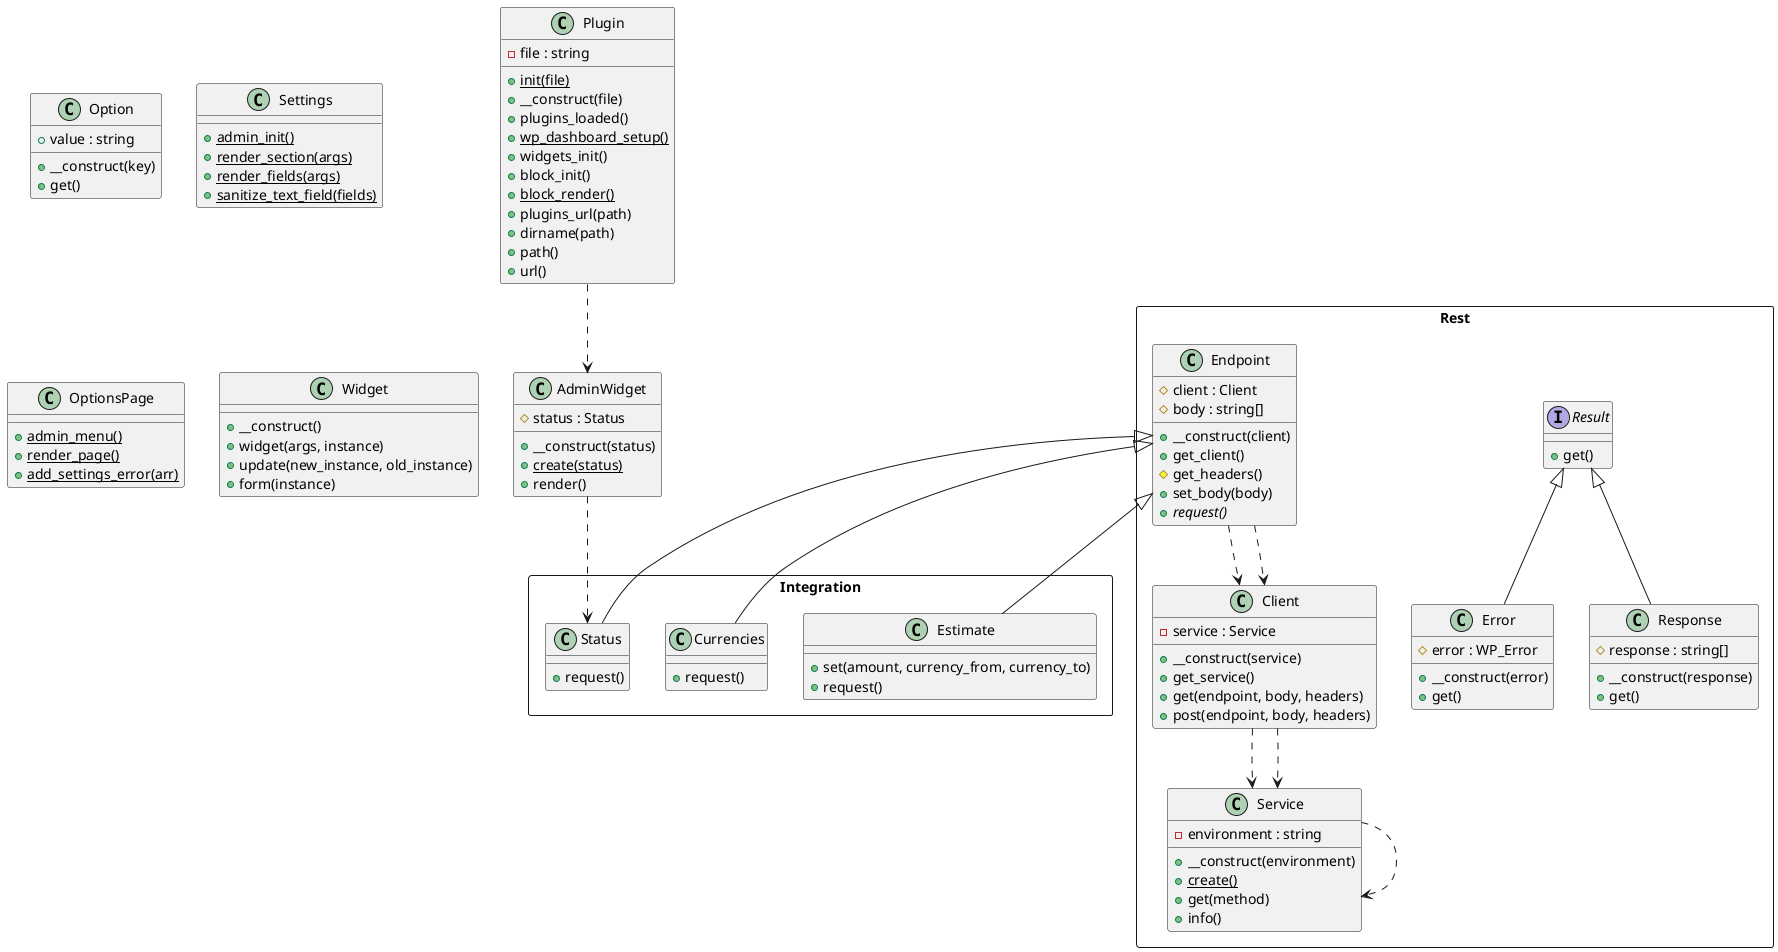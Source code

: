 @startuml class-diagram
  class Option {
    +value : string
    +__construct(key)
    +get()
  }
  class Settings {
    {static} +admin_init()
    {static} +render_section(args)
    {static} +render_fields(args)
    {static} +sanitize_text_field(fields)
  }
  class Plugin {
    -file : string
    {static} +init(file)
    +__construct(file)
    +plugins_loaded()
    {static} +wp_dashboard_setup()
    +widgets_init()
    +block_init()
    {static} +block_render()
    +plugins_url(path)
    +dirname(path)
    +path()
    +url()
  }
  class AdminWidget {
    #status : Status
    +__construct(status)
    {static} +create(status)
    +render()
  }
  class OptionsPage {
    {static} +admin_menu()
    {static} +render_page()
    {static} +add_settings_error(arr)
  }
  class Widget {
    +__construct()
    +widget(args, instance)
    +update(new_instance, old_instance)
    +form(instance)
  }
  package Integration as Integration <<Rectangle>> {
    class Integration.Status {
      +request()
    }
    class Integration.Currencies {
      +request()
    }
    class Integration.Estimate {
      +set(amount, currency_from, currency_to)
      +request()
    }
  }
  package Rest as Rest <<Rectangle>> {
    interface Rest.Result {
      +get()
    }
    class Rest.Error {
      #error : WP_Error
      +__construct(error)
      +get()
    }
    class Rest.Service {
      -environment : string
      +__construct(environment)
      {static} +create()
      +get(method)
      +info()
    }
    class Rest.Client {
      -service : Service
      +__construct(service)
      +get_service()
      +get(endpoint, body, headers)
      +post(endpoint, body, headers)
    }
    class Rest.Response {
      #response : string[]
      +__construct(response)
      +get()
    }
    class Rest.Endpoint {
      #client : Client
      #body : string[]
      +__construct(client)
      +get_client()
      #get_headers()
      +set_body(body)
      {abstract} +request()
    }
  }
  AdminWidget ..> Integration.Status
  Plugin ..> AdminWidget
  Rest.Client ..> Rest.Service
  Rest.Client ..> Rest.Service
  Rest.Endpoint ..> Rest.Client
  Rest.Endpoint ..> Rest.Client
  Rest.Endpoint <|-- Integration.Currencies
  Rest.Endpoint <|-- Integration.Estimate
  Rest.Endpoint <|-- Integration.Status
  Rest.Result <|-- Rest.Error
  Rest.Result <|-- Rest.Response
  Rest.Service ..> Rest.Service
@enduml

